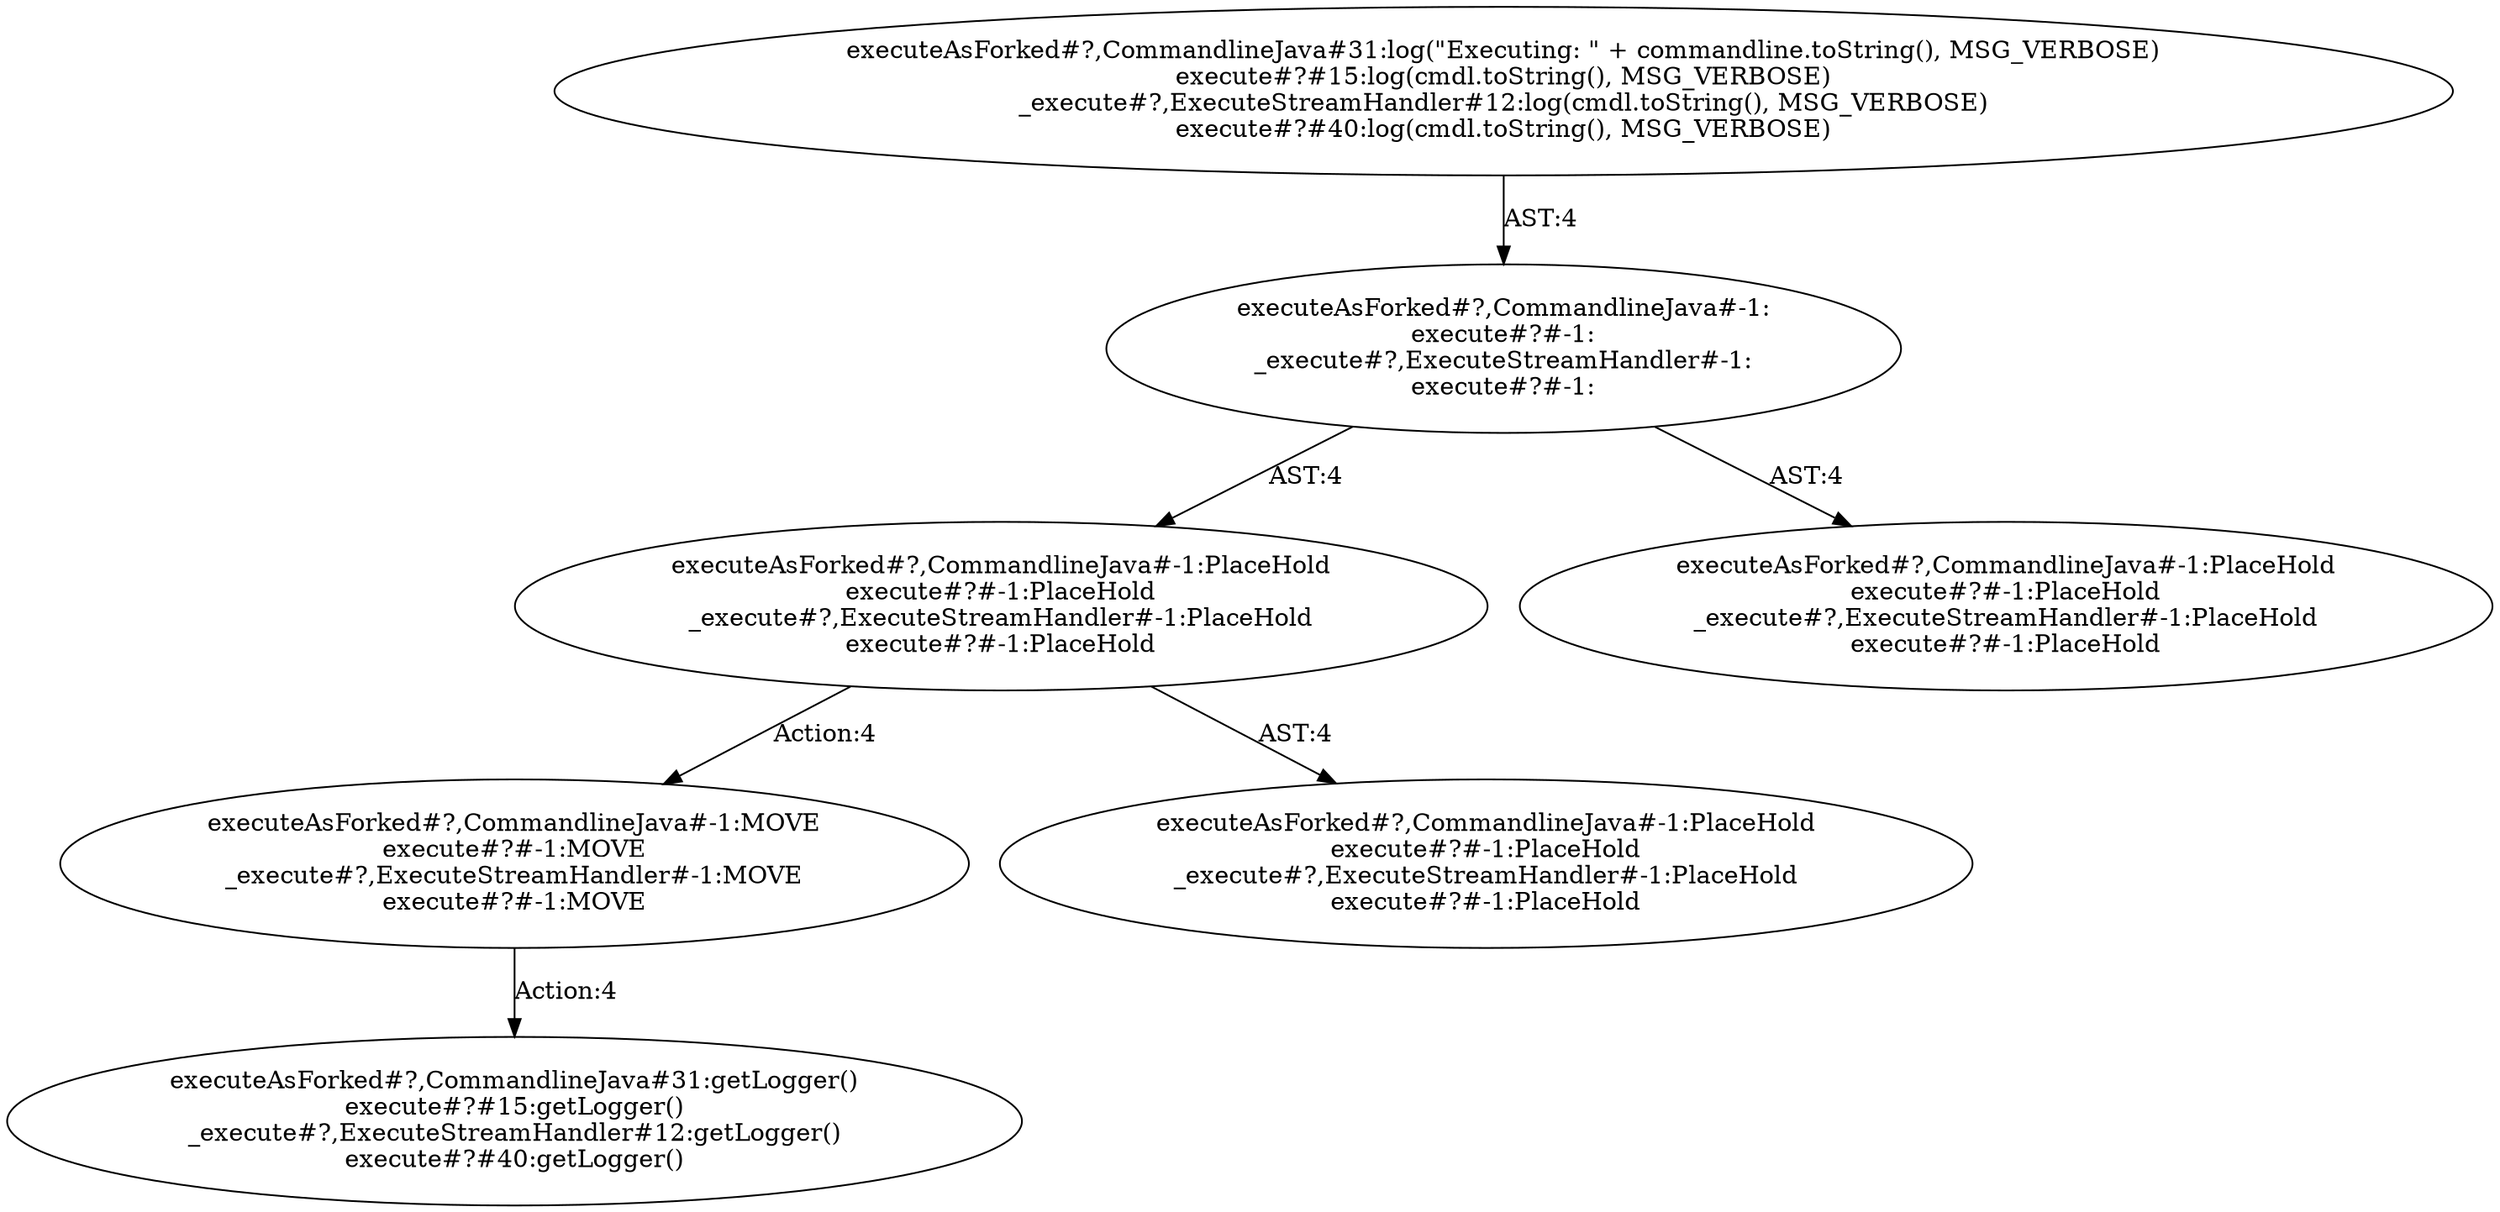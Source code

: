 digraph "Pattern" {
0 [label="executeAsForked#?,CommandlineJava#-1:MOVE
execute#?#-1:MOVE
_execute#?,ExecuteStreamHandler#-1:MOVE
execute#?#-1:MOVE" shape=ellipse]
1 [label="executeAsForked#?,CommandlineJava#-1:PlaceHold
execute#?#-1:PlaceHold
_execute#?,ExecuteStreamHandler#-1:PlaceHold
execute#?#-1:PlaceHold" shape=ellipse]
2 [label="executeAsForked#?,CommandlineJava#-1:
execute#?#-1:
_execute#?,ExecuteStreamHandler#-1:
execute#?#-1:" shape=ellipse]
3 [label="executeAsForked#?,CommandlineJava#31:log(\"Executing: \" + commandline.toString(), MSG_VERBOSE)
execute#?#15:log(cmdl.toString(), MSG_VERBOSE)
_execute#?,ExecuteStreamHandler#12:log(cmdl.toString(), MSG_VERBOSE)
execute#?#40:log(cmdl.toString(), MSG_VERBOSE)" shape=ellipse]
4 [label="executeAsForked#?,CommandlineJava#-1:PlaceHold
execute#?#-1:PlaceHold
_execute#?,ExecuteStreamHandler#-1:PlaceHold
execute#?#-1:PlaceHold" shape=ellipse]
5 [label="executeAsForked#?,CommandlineJava#-1:PlaceHold
execute#?#-1:PlaceHold
_execute#?,ExecuteStreamHandler#-1:PlaceHold
execute#?#-1:PlaceHold" shape=ellipse]
6 [label="executeAsForked#?,CommandlineJava#31:getLogger()
execute#?#15:getLogger()
_execute#?,ExecuteStreamHandler#12:getLogger()
execute#?#40:getLogger()" shape=ellipse]
0 -> 6 [label="Action:4"];
1 -> 0 [label="Action:4"];
1 -> 5 [label="AST:4"];
2 -> 1 [label="AST:4"];
2 -> 4 [label="AST:4"];
3 -> 2 [label="AST:4"];
}